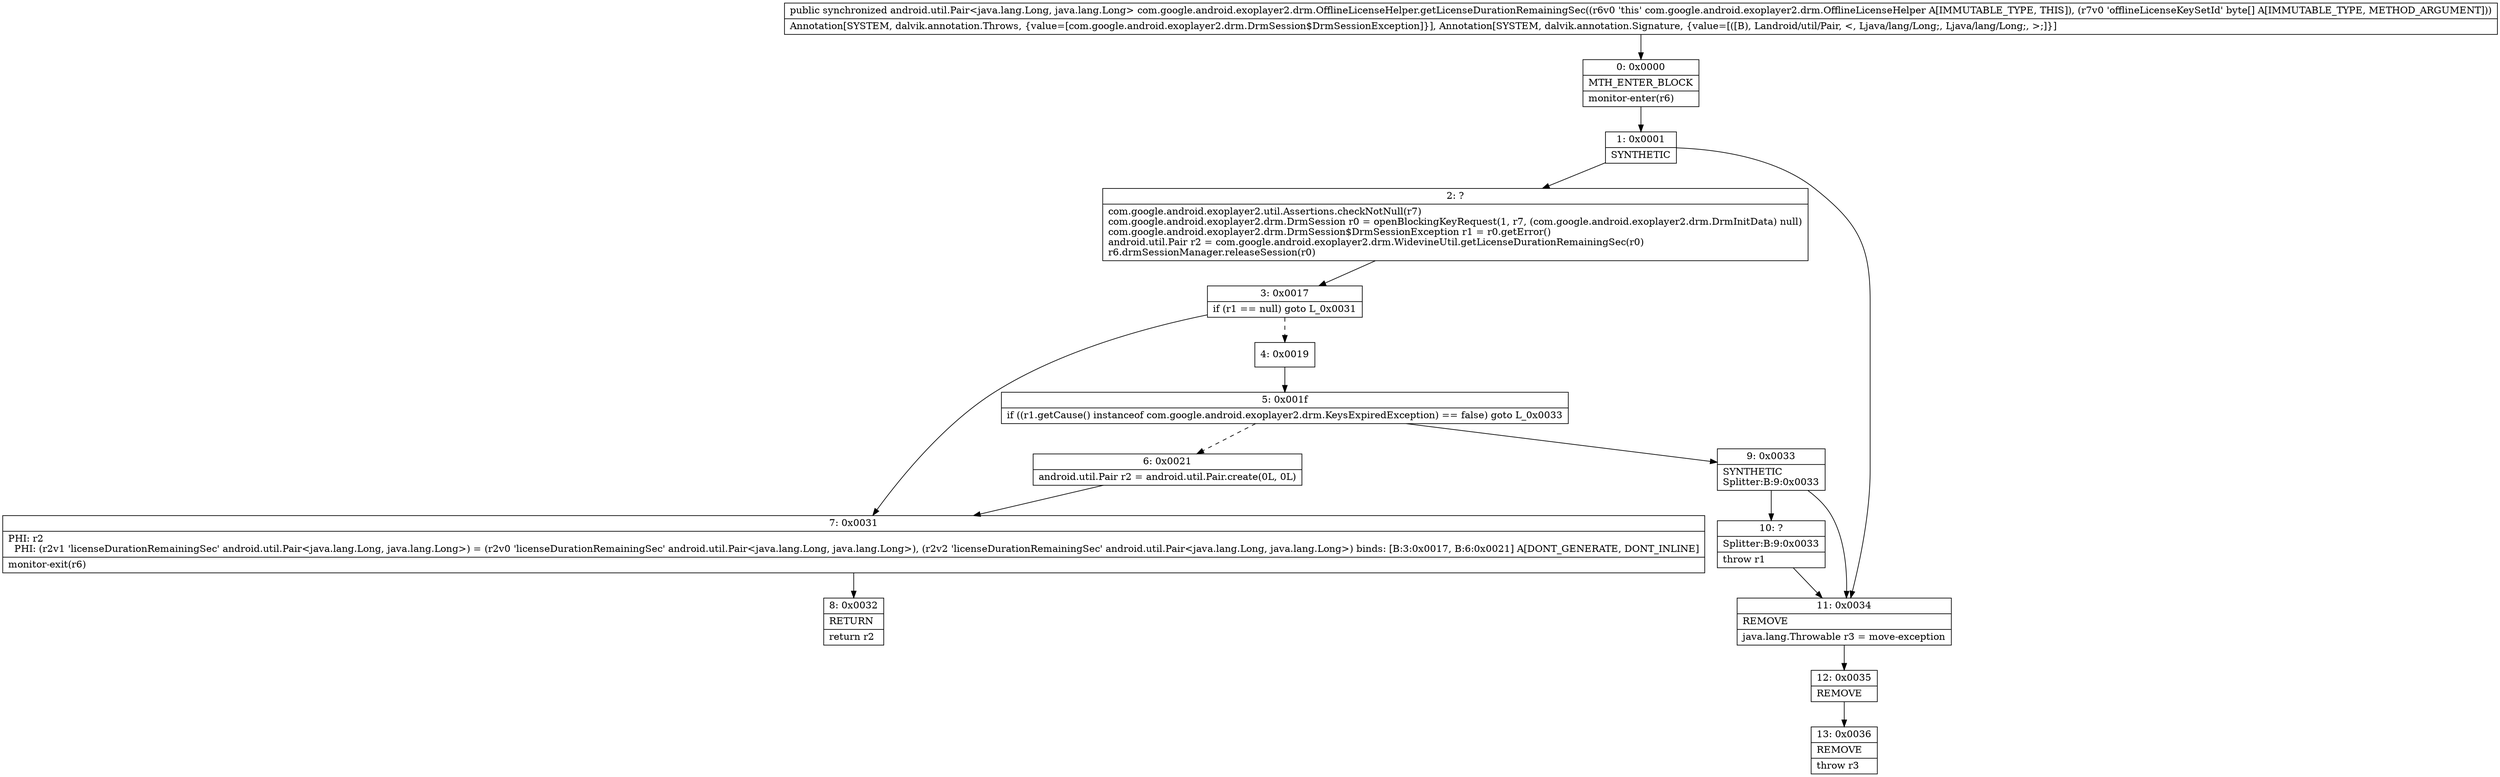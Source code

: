 digraph "CFG forcom.google.android.exoplayer2.drm.OfflineLicenseHelper.getLicenseDurationRemainingSec([B)Landroid\/util\/Pair;" {
Node_0 [shape=record,label="{0\:\ 0x0000|MTH_ENTER_BLOCK\l|monitor\-enter(r6)\l}"];
Node_1 [shape=record,label="{1\:\ 0x0001|SYNTHETIC\l}"];
Node_2 [shape=record,label="{2\:\ ?|com.google.android.exoplayer2.util.Assertions.checkNotNull(r7)\lcom.google.android.exoplayer2.drm.DrmSession r0 = openBlockingKeyRequest(1, r7, (com.google.android.exoplayer2.drm.DrmInitData) null)\lcom.google.android.exoplayer2.drm.DrmSession$DrmSessionException r1 = r0.getError()\landroid.util.Pair r2 = com.google.android.exoplayer2.drm.WidevineUtil.getLicenseDurationRemainingSec(r0)\lr6.drmSessionManager.releaseSession(r0)\l}"];
Node_3 [shape=record,label="{3\:\ 0x0017|if (r1 == null) goto L_0x0031\l}"];
Node_4 [shape=record,label="{4\:\ 0x0019}"];
Node_5 [shape=record,label="{5\:\ 0x001f|if ((r1.getCause() instanceof com.google.android.exoplayer2.drm.KeysExpiredException) == false) goto L_0x0033\l}"];
Node_6 [shape=record,label="{6\:\ 0x0021|android.util.Pair r2 = android.util.Pair.create(0L, 0L)\l}"];
Node_7 [shape=record,label="{7\:\ 0x0031|PHI: r2 \l  PHI: (r2v1 'licenseDurationRemainingSec' android.util.Pair\<java.lang.Long, java.lang.Long\>) = (r2v0 'licenseDurationRemainingSec' android.util.Pair\<java.lang.Long, java.lang.Long\>), (r2v2 'licenseDurationRemainingSec' android.util.Pair\<java.lang.Long, java.lang.Long\>) binds: [B:3:0x0017, B:6:0x0021] A[DONT_GENERATE, DONT_INLINE]\l|monitor\-exit(r6)\l}"];
Node_8 [shape=record,label="{8\:\ 0x0032|RETURN\l|return r2\l}"];
Node_9 [shape=record,label="{9\:\ 0x0033|SYNTHETIC\lSplitter:B:9:0x0033\l}"];
Node_10 [shape=record,label="{10\:\ ?|Splitter:B:9:0x0033\l|throw r1\l}"];
Node_11 [shape=record,label="{11\:\ 0x0034|REMOVE\l|java.lang.Throwable r3 = move\-exception\l}"];
Node_12 [shape=record,label="{12\:\ 0x0035|REMOVE\l}"];
Node_13 [shape=record,label="{13\:\ 0x0036|REMOVE\l|throw r3\l}"];
MethodNode[shape=record,label="{public synchronized android.util.Pair\<java.lang.Long, java.lang.Long\> com.google.android.exoplayer2.drm.OfflineLicenseHelper.getLicenseDurationRemainingSec((r6v0 'this' com.google.android.exoplayer2.drm.OfflineLicenseHelper A[IMMUTABLE_TYPE, THIS]), (r7v0 'offlineLicenseKeySetId' byte[] A[IMMUTABLE_TYPE, METHOD_ARGUMENT]))  | Annotation[SYSTEM, dalvik.annotation.Throws, \{value=[com.google.android.exoplayer2.drm.DrmSession$DrmSessionException]\}], Annotation[SYSTEM, dalvik.annotation.Signature, \{value=[([B), Landroid\/util\/Pair, \<, Ljava\/lang\/Long;, Ljava\/lang\/Long;, \>;]\}]\l}"];
MethodNode -> Node_0;
Node_0 -> Node_1;
Node_1 -> Node_2;
Node_1 -> Node_11;
Node_2 -> Node_3;
Node_3 -> Node_4[style=dashed];
Node_3 -> Node_7;
Node_4 -> Node_5;
Node_5 -> Node_6[style=dashed];
Node_5 -> Node_9;
Node_6 -> Node_7;
Node_7 -> Node_8;
Node_9 -> Node_10;
Node_9 -> Node_11;
Node_10 -> Node_11;
Node_11 -> Node_12;
Node_12 -> Node_13;
}

